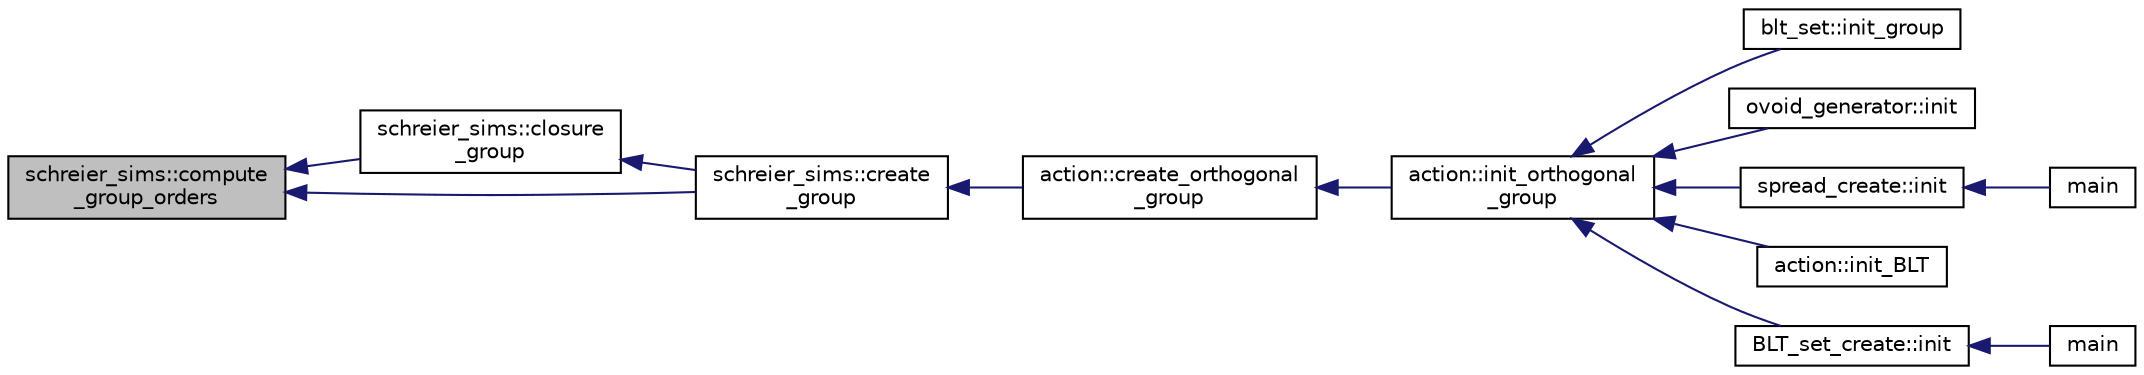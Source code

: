 digraph "schreier_sims::compute_group_orders"
{
  edge [fontname="Helvetica",fontsize="10",labelfontname="Helvetica",labelfontsize="10"];
  node [fontname="Helvetica",fontsize="10",shape=record];
  rankdir="LR";
  Node75 [label="schreier_sims::compute\l_group_orders",height=0.2,width=0.4,color="black", fillcolor="grey75", style="filled", fontcolor="black"];
  Node75 -> Node76 [dir="back",color="midnightblue",fontsize="10",style="solid",fontname="Helvetica"];
  Node76 [label="schreier_sims::closure\l_group",height=0.2,width=0.4,color="black", fillcolor="white", style="filled",URL="$d0/da8/classschreier__sims.html#ab7b5e8db97b550983b0213f713365feb"];
  Node76 -> Node77 [dir="back",color="midnightblue",fontsize="10",style="solid",fontname="Helvetica"];
  Node77 [label="schreier_sims::create\l_group",height=0.2,width=0.4,color="black", fillcolor="white", style="filled",URL="$d0/da8/classschreier__sims.html#a1423aec8f5f7f69d0518cd4e69e29b07"];
  Node77 -> Node78 [dir="back",color="midnightblue",fontsize="10",style="solid",fontname="Helvetica"];
  Node78 [label="action::create_orthogonal\l_group",height=0.2,width=0.4,color="black", fillcolor="white", style="filled",URL="$d2/d86/classaction.html#a9ec9857e52b35c91c52964a1c5701128"];
  Node78 -> Node79 [dir="back",color="midnightblue",fontsize="10",style="solid",fontname="Helvetica"];
  Node79 [label="action::init_orthogonal\l_group",height=0.2,width=0.4,color="black", fillcolor="white", style="filled",URL="$d2/d86/classaction.html#a2cfe124956ed67d8b7a927bb44847cc2"];
  Node79 -> Node80 [dir="back",color="midnightblue",fontsize="10",style="solid",fontname="Helvetica"];
  Node80 [label="blt_set::init_group",height=0.2,width=0.4,color="black", fillcolor="white", style="filled",URL="$d1/d3d/classblt__set.html#a9e5aede3bbac6f5e1dd31a8965bba200"];
  Node79 -> Node81 [dir="back",color="midnightblue",fontsize="10",style="solid",fontname="Helvetica"];
  Node81 [label="ovoid_generator::init",height=0.2,width=0.4,color="black", fillcolor="white", style="filled",URL="$d3/daf/classovoid__generator.html#a44d90a4751554076f432f35089a964c2"];
  Node79 -> Node82 [dir="back",color="midnightblue",fontsize="10",style="solid",fontname="Helvetica"];
  Node82 [label="spread_create::init",height=0.2,width=0.4,color="black", fillcolor="white", style="filled",URL="$de/d97/classspread__create.html#ae3c6630d33160e48a584c21a4f4a6209"];
  Node82 -> Node83 [dir="back",color="midnightblue",fontsize="10",style="solid",fontname="Helvetica"];
  Node83 [label="main",height=0.2,width=0.4,color="black", fillcolor="white", style="filled",URL="$d1/d2f/apps_2spread_2spread__create_8_c.html#a217dbf8b442f20279ea00b898af96f52"];
  Node79 -> Node84 [dir="back",color="midnightblue",fontsize="10",style="solid",fontname="Helvetica"];
  Node84 [label="action::init_BLT",height=0.2,width=0.4,color="black", fillcolor="white", style="filled",URL="$d2/d86/classaction.html#a0d33ca0ebe7467b984c3058520e02a0c"];
  Node79 -> Node85 [dir="back",color="midnightblue",fontsize="10",style="solid",fontname="Helvetica"];
  Node85 [label="BLT_set_create::init",height=0.2,width=0.4,color="black", fillcolor="white", style="filled",URL="$d4/d40/class_b_l_t__set__create.html#af2b5df080b8358d8fcd7e41d187e8d0b"];
  Node85 -> Node86 [dir="back",color="midnightblue",fontsize="10",style="solid",fontname="Helvetica"];
  Node86 [label="main",height=0.2,width=0.4,color="black", fillcolor="white", style="filled",URL="$d7/d1c/create___b_l_t__set__main_8_c.html#a217dbf8b442f20279ea00b898af96f52"];
  Node75 -> Node77 [dir="back",color="midnightblue",fontsize="10",style="solid",fontname="Helvetica"];
}
